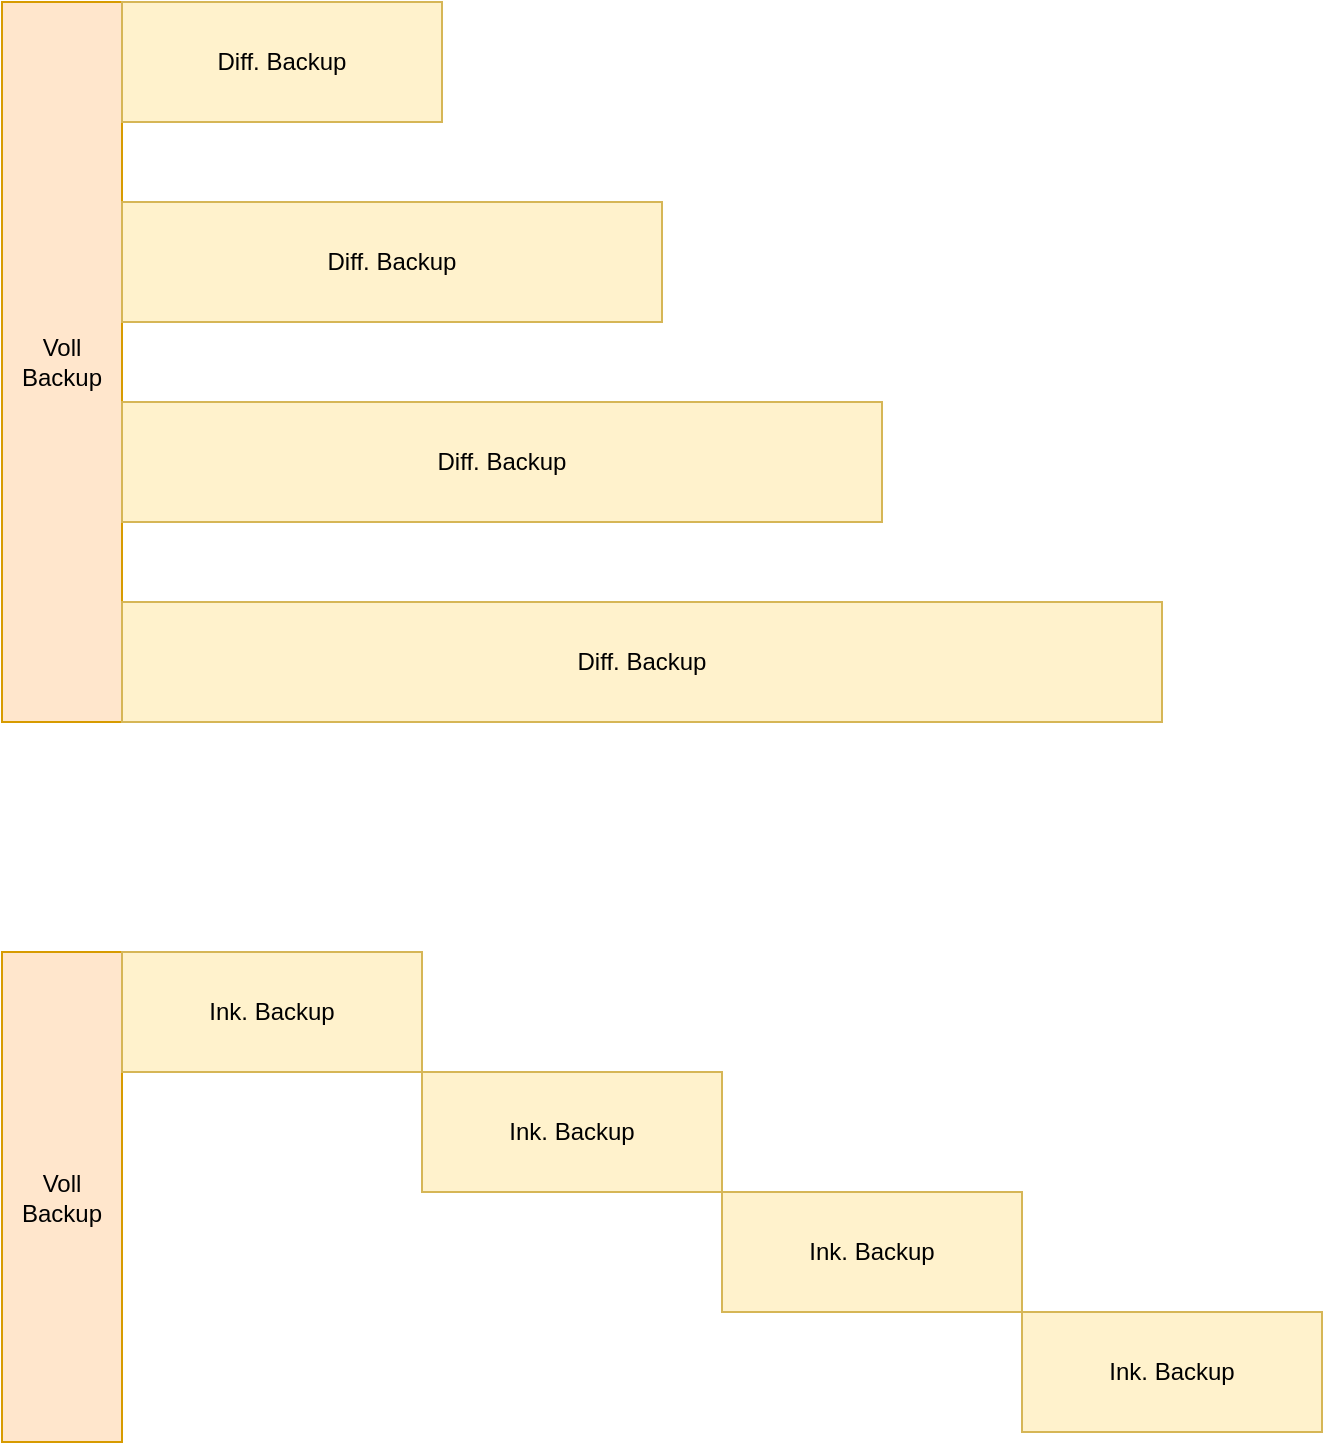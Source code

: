 <mxfile version="22.0.2" type="device">
  <diagram name="Page-1" id="x3olLGrZ6FTfYM2yyFCH">
    <mxGraphModel dx="752" dy="1187" grid="1" gridSize="10" guides="1" tooltips="1" connect="1" arrows="1" fold="1" page="1" pageScale="1" pageWidth="827" pageHeight="1169" math="0" shadow="0">
      <root>
        <mxCell id="0" />
        <mxCell id="1" parent="0" />
        <mxCell id="gLwlA3-xsDoQh8GLoEzg-1" value="Voll Backup" style="rounded=0;whiteSpace=wrap;html=1;labelPosition=center;verticalLabelPosition=middle;align=center;verticalAlign=middle;labelBackgroundColor=none;fillColor=#ffe6cc;strokeColor=#d79b00;" vertex="1" parent="1">
          <mxGeometry x="120" y="110" width="60" height="360" as="geometry" />
        </mxCell>
        <mxCell id="gLwlA3-xsDoQh8GLoEzg-3" value="Diff. Backup" style="rounded=0;whiteSpace=wrap;html=1;direction=south;fillColor=#fff2cc;strokeColor=#d6b656;" vertex="1" parent="1">
          <mxGeometry x="180" y="110" width="160" height="60" as="geometry" />
        </mxCell>
        <mxCell id="gLwlA3-xsDoQh8GLoEzg-4" value="Diff. Backup" style="rounded=0;whiteSpace=wrap;html=1;direction=south;fillColor=#fff2cc;strokeColor=#d6b656;" vertex="1" parent="1">
          <mxGeometry x="180" y="210" width="270" height="60" as="geometry" />
        </mxCell>
        <mxCell id="gLwlA3-xsDoQh8GLoEzg-5" value="Diff. Backup" style="rounded=0;whiteSpace=wrap;html=1;direction=south;fillColor=#fff2cc;strokeColor=#d6b656;" vertex="1" parent="1">
          <mxGeometry x="180" y="310" width="380" height="60" as="geometry" />
        </mxCell>
        <mxCell id="gLwlA3-xsDoQh8GLoEzg-6" value="Diff. Backup" style="rounded=0;whiteSpace=wrap;html=1;direction=south;fillColor=#fff2cc;strokeColor=#d6b656;" vertex="1" parent="1">
          <mxGeometry x="180" y="410" width="520" height="60" as="geometry" />
        </mxCell>
        <mxCell id="gLwlA3-xsDoQh8GLoEzg-7" value="Voll Backup" style="rounded=0;whiteSpace=wrap;html=1;labelPosition=center;verticalLabelPosition=middle;align=center;verticalAlign=middle;labelBackgroundColor=none;fillColor=#ffe6cc;strokeColor=#d79b00;" vertex="1" parent="1">
          <mxGeometry x="120" y="585" width="60" height="245" as="geometry" />
        </mxCell>
        <mxCell id="gLwlA3-xsDoQh8GLoEzg-8" value="Ink. Backup" style="rounded=0;whiteSpace=wrap;html=1;direction=south;fillColor=#fff2cc;strokeColor=#d6b656;" vertex="1" parent="1">
          <mxGeometry x="180" y="585" width="150" height="60" as="geometry" />
        </mxCell>
        <mxCell id="gLwlA3-xsDoQh8GLoEzg-12" value="Ink. Backup" style="rounded=0;whiteSpace=wrap;html=1;direction=south;fillColor=#fff2cc;strokeColor=#d6b656;" vertex="1" parent="1">
          <mxGeometry x="330" y="645" width="150" height="60" as="geometry" />
        </mxCell>
        <mxCell id="gLwlA3-xsDoQh8GLoEzg-13" value="Ink. Backup" style="rounded=0;whiteSpace=wrap;html=1;direction=south;fillColor=#fff2cc;strokeColor=#d6b656;" vertex="1" parent="1">
          <mxGeometry x="480" y="705" width="150" height="60" as="geometry" />
        </mxCell>
        <mxCell id="gLwlA3-xsDoQh8GLoEzg-14" value="Ink. Backup" style="rounded=0;whiteSpace=wrap;html=1;direction=south;fillColor=#fff2cc;strokeColor=#d6b656;" vertex="1" parent="1">
          <mxGeometry x="630" y="765" width="150" height="60" as="geometry" />
        </mxCell>
      </root>
    </mxGraphModel>
  </diagram>
</mxfile>
